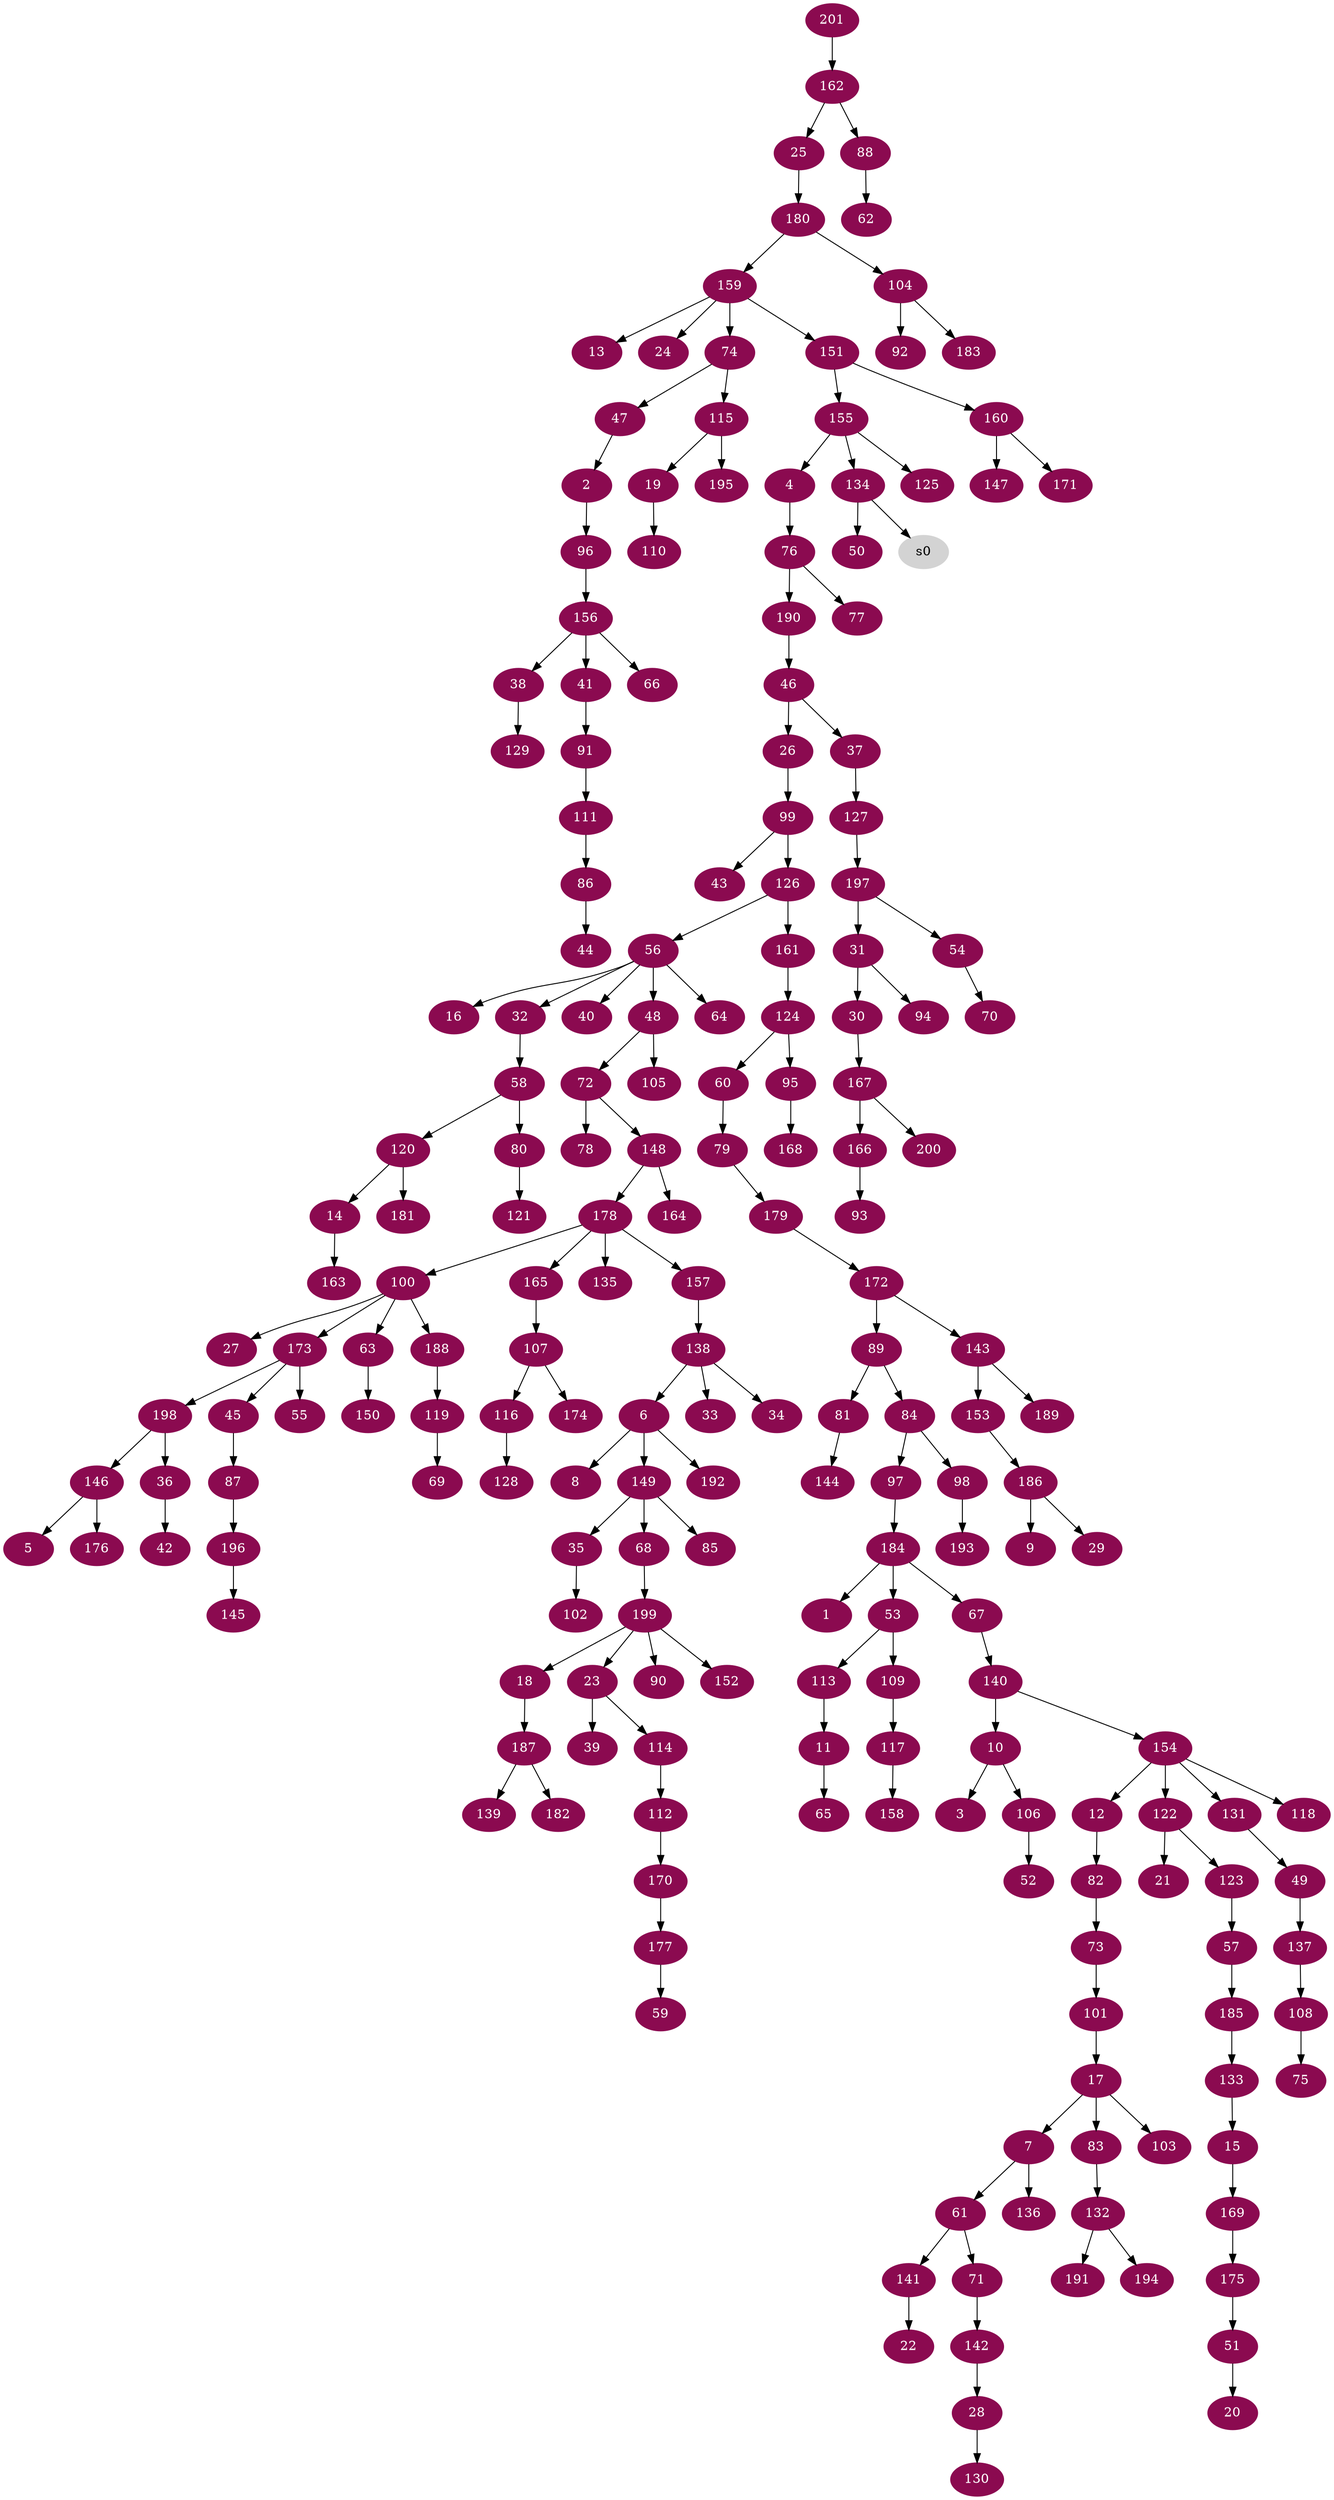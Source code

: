 digraph G {
node [color=deeppink4, style=filled, fontcolor=white];
184 -> 1;
47 -> 2;
10 -> 3;
155 -> 4;
146 -> 5;
138 -> 6;
17 -> 7;
6 -> 8;
186 -> 9;
140 -> 10;
113 -> 11;
154 -> 12;
159 -> 13;
120 -> 14;
133 -> 15;
56 -> 16;
101 -> 17;
199 -> 18;
115 -> 19;
51 -> 20;
122 -> 21;
141 -> 22;
199 -> 23;
159 -> 24;
162 -> 25;
46 -> 26;
100 -> 27;
142 -> 28;
186 -> 29;
31 -> 30;
197 -> 31;
56 -> 32;
138 -> 33;
138 -> 34;
149 -> 35;
198 -> 36;
46 -> 37;
156 -> 38;
23 -> 39;
56 -> 40;
156 -> 41;
36 -> 42;
99 -> 43;
86 -> 44;
173 -> 45;
190 -> 46;
74 -> 47;
56 -> 48;
131 -> 49;
134 -> 50;
175 -> 51;
106 -> 52;
184 -> 53;
197 -> 54;
173 -> 55;
126 -> 56;
123 -> 57;
32 -> 58;
177 -> 59;
124 -> 60;
7 -> 61;
88 -> 62;
100 -> 63;
56 -> 64;
11 -> 65;
156 -> 66;
184 -> 67;
149 -> 68;
119 -> 69;
54 -> 70;
61 -> 71;
48 -> 72;
82 -> 73;
159 -> 74;
108 -> 75;
4 -> 76;
76 -> 77;
72 -> 78;
60 -> 79;
58 -> 80;
89 -> 81;
12 -> 82;
17 -> 83;
89 -> 84;
149 -> 85;
111 -> 86;
45 -> 87;
162 -> 88;
172 -> 89;
199 -> 90;
41 -> 91;
104 -> 92;
166 -> 93;
31 -> 94;
124 -> 95;
2 -> 96;
84 -> 97;
84 -> 98;
26 -> 99;
178 -> 100;
73 -> 101;
35 -> 102;
17 -> 103;
180 -> 104;
48 -> 105;
10 -> 106;
165 -> 107;
137 -> 108;
53 -> 109;
19 -> 110;
91 -> 111;
114 -> 112;
53 -> 113;
23 -> 114;
74 -> 115;
107 -> 116;
109 -> 117;
154 -> 118;
188 -> 119;
58 -> 120;
80 -> 121;
154 -> 122;
122 -> 123;
161 -> 124;
155 -> 125;
99 -> 126;
37 -> 127;
116 -> 128;
38 -> 129;
28 -> 130;
154 -> 131;
83 -> 132;
185 -> 133;
155 -> 134;
178 -> 135;
7 -> 136;
49 -> 137;
157 -> 138;
187 -> 139;
67 -> 140;
61 -> 141;
71 -> 142;
172 -> 143;
81 -> 144;
196 -> 145;
198 -> 146;
160 -> 147;
72 -> 148;
6 -> 149;
63 -> 150;
159 -> 151;
199 -> 152;
143 -> 153;
140 -> 154;
151 -> 155;
96 -> 156;
178 -> 157;
117 -> 158;
180 -> 159;
151 -> 160;
126 -> 161;
201 -> 162;
14 -> 163;
148 -> 164;
178 -> 165;
167 -> 166;
30 -> 167;
95 -> 168;
15 -> 169;
112 -> 170;
160 -> 171;
179 -> 172;
100 -> 173;
107 -> 174;
169 -> 175;
146 -> 176;
170 -> 177;
148 -> 178;
79 -> 179;
25 -> 180;
120 -> 181;
187 -> 182;
104 -> 183;
97 -> 184;
57 -> 185;
153 -> 186;
18 -> 187;
100 -> 188;
143 -> 189;
76 -> 190;
132 -> 191;
6 -> 192;
98 -> 193;
132 -> 194;
115 -> 195;
87 -> 196;
127 -> 197;
173 -> 198;
68 -> 199;
167 -> 200;
node [color=lightgrey, style=filled, fontcolor=black];
134 -> s0;
}

